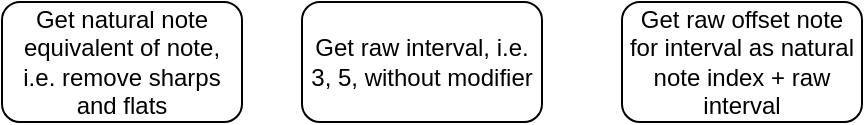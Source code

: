 <mxfile>
    <diagram id="48_NPKYhb1O3OnlRgyV2" name="Page-1">
        <mxGraphModel dx="383" dy="355" grid="1" gridSize="10" guides="1" tooltips="1" connect="1" arrows="1" fold="1" page="1" pageScale="1" pageWidth="850" pageHeight="1100" math="0" shadow="0">
            <root>
                <mxCell id="0"/>
                <mxCell id="1" parent="0"/>
                <mxCell id="2" value="Get natural note equivalent of note,&lt;br&gt;i.e. remove sharps and flats" style="rounded=1;whiteSpace=wrap;html=1;" vertex="1" parent="1">
                    <mxGeometry x="40" y="100" width="120" height="60" as="geometry"/>
                </mxCell>
                <mxCell id="3" value="Get raw interval, i.e. 3, 5, without modifier" style="rounded=1;whiteSpace=wrap;html=1;" vertex="1" parent="1">
                    <mxGeometry x="190" y="100" width="120" height="60" as="geometry"/>
                </mxCell>
                <mxCell id="4" value="Get raw offset note for interval as natural note index + raw interval" style="rounded=1;whiteSpace=wrap;html=1;" vertex="1" parent="1">
                    <mxGeometry x="350" y="100" width="120" height="60" as="geometry"/>
                </mxCell>
            </root>
        </mxGraphModel>
    </diagram>
</mxfile>